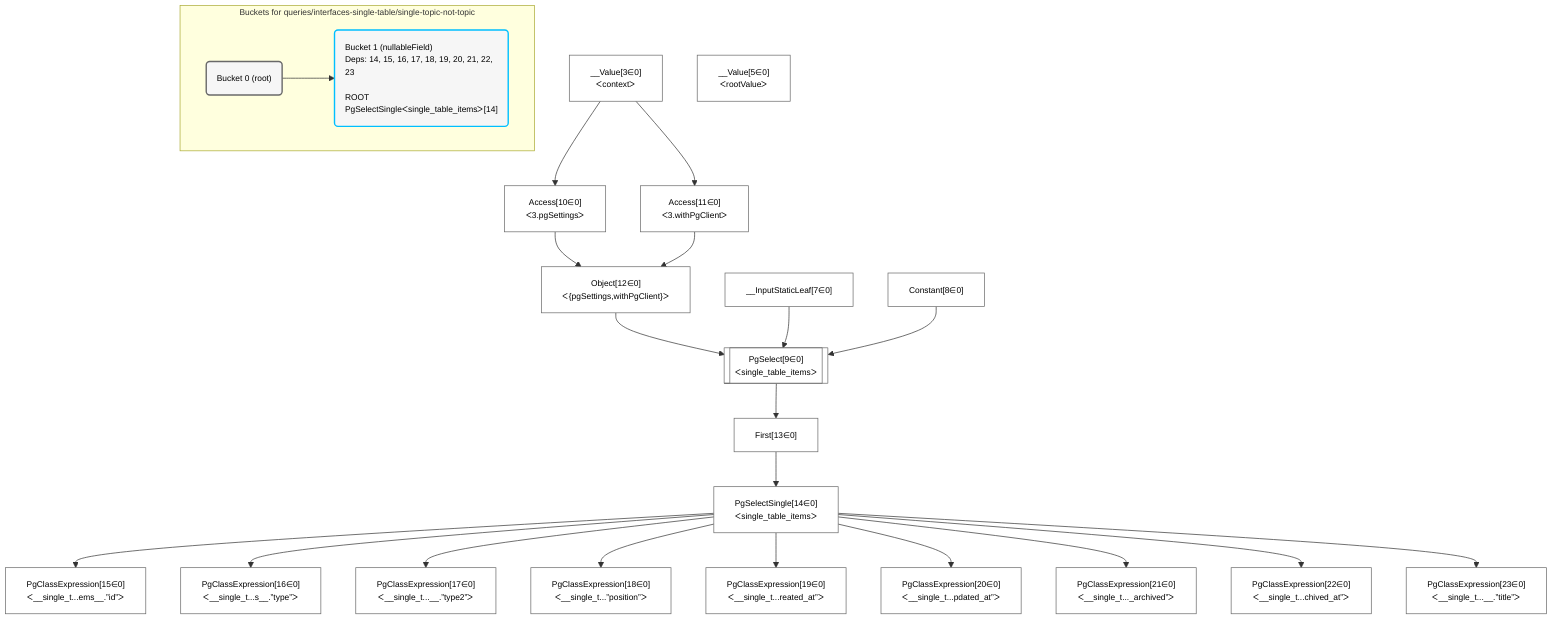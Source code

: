 %%{init: {'themeVariables': { 'fontSize': '12px'}}}%%
graph TD
    classDef path fill:#eee,stroke:#000,color:#000
    classDef plan fill:#fff,stroke-width:1px,color:#000
    classDef itemplan fill:#fff,stroke-width:2px,color:#000
    classDef sideeffectplan fill:#f00,stroke-width:2px,color:#000
    classDef bucket fill:#f6f6f6,color:#000,stroke-width:2px,text-align:left


    %% define steps
    __Value3["__Value[3∈0]<br />ᐸcontextᐳ"]:::plan
    __Value5["__Value[5∈0]<br />ᐸrootValueᐳ"]:::plan
    __InputStaticLeaf7["__InputStaticLeaf[7∈0]"]:::plan
    Constant8["Constant[8∈0]"]:::plan
    Access10["Access[10∈0]<br />ᐸ3.pgSettingsᐳ"]:::plan
    Access11["Access[11∈0]<br />ᐸ3.withPgClientᐳ"]:::plan
    Object12["Object[12∈0]<br />ᐸ{pgSettings,withPgClient}ᐳ"]:::plan
    PgSelect9[["PgSelect[9∈0]<br />ᐸsingle_table_itemsᐳ"]]:::plan
    First13["First[13∈0]"]:::plan
    PgSelectSingle14["PgSelectSingle[14∈0]<br />ᐸsingle_table_itemsᐳ"]:::plan
    PgClassExpression15["PgClassExpression[15∈0]<br />ᐸ__single_t...ems__.”id”ᐳ"]:::plan
    PgClassExpression16["PgClassExpression[16∈0]<br />ᐸ__single_t...s__.”type”ᐳ"]:::plan
    PgClassExpression17["PgClassExpression[17∈0]<br />ᐸ__single_t...__.”type2”ᐳ"]:::plan
    PgClassExpression18["PgClassExpression[18∈0]<br />ᐸ__single_t...”position”ᐳ"]:::plan
    PgClassExpression19["PgClassExpression[19∈0]<br />ᐸ__single_t...reated_at”ᐳ"]:::plan
    PgClassExpression20["PgClassExpression[20∈0]<br />ᐸ__single_t...pdated_at”ᐳ"]:::plan
    PgClassExpression21["PgClassExpression[21∈0]<br />ᐸ__single_t..._archived”ᐳ"]:::plan
    PgClassExpression22["PgClassExpression[22∈0]<br />ᐸ__single_t...chived_at”ᐳ"]:::plan
    PgClassExpression23["PgClassExpression[23∈0]<br />ᐸ__single_t...__.”title”ᐳ"]:::plan

    %% plan dependencies
    __Value3 --> Access10
    __Value3 --> Access11
    Access10 & Access11 --> Object12
    Object12 & __InputStaticLeaf7 & Constant8 --> PgSelect9
    PgSelect9 --> First13
    First13 --> PgSelectSingle14
    PgSelectSingle14 --> PgClassExpression15
    PgSelectSingle14 --> PgClassExpression16
    PgSelectSingle14 --> PgClassExpression17
    PgSelectSingle14 --> PgClassExpression18
    PgSelectSingle14 --> PgClassExpression19
    PgSelectSingle14 --> PgClassExpression20
    PgSelectSingle14 --> PgClassExpression21
    PgSelectSingle14 --> PgClassExpression22
    PgSelectSingle14 --> PgClassExpression23

    subgraph "Buckets for queries/interfaces-single-table/single-topic-not-topic"
    Bucket0("Bucket 0 (root)"):::bucket
    classDef bucket0 stroke:#696969
    class Bucket0,__Value3,__Value5,__InputStaticLeaf7,Constant8,PgSelect9,Access10,Access11,Object12,First13,PgSelectSingle14,PgClassExpression15,PgClassExpression16,PgClassExpression17,PgClassExpression18,PgClassExpression19,PgClassExpression20,PgClassExpression21,PgClassExpression22,PgClassExpression23 bucket0
    Bucket1("Bucket 1 (nullableField)<br />Deps: 14, 15, 16, 17, 18, 19, 20, 21, 22, 23<br /><br />ROOT PgSelectSingleᐸsingle_table_itemsᐳ[14]"):::bucket
    classDef bucket1 stroke:#00bfff
    class Bucket1 bucket1
    Bucket0 --> Bucket1
    end